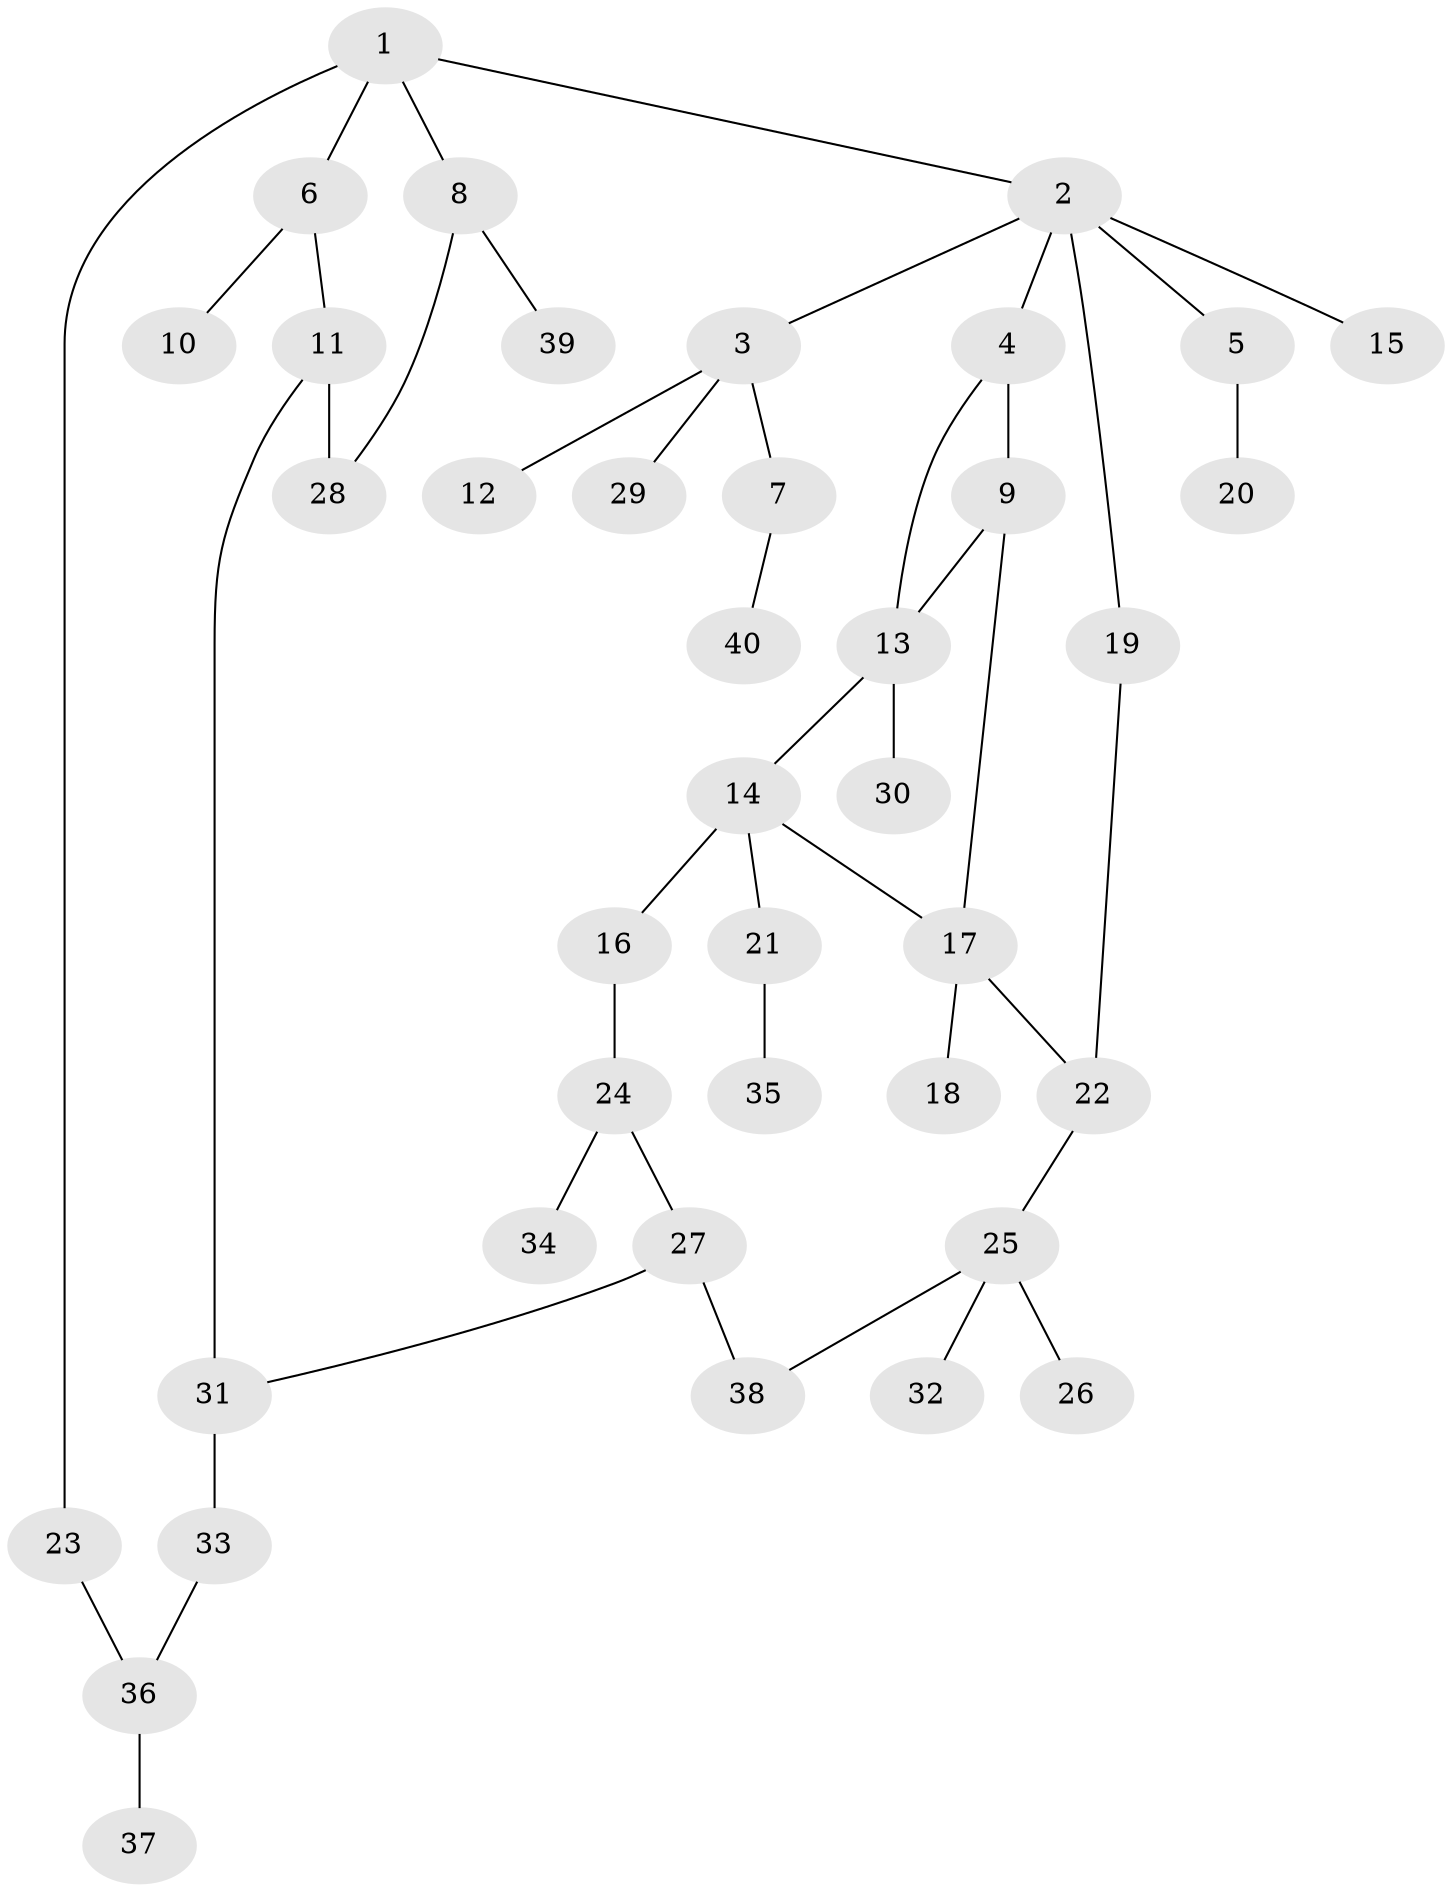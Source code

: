 // original degree distribution, {4: 0.10606060606060606, 7: 0.015151515151515152, 3: 0.21212121212121213, 2: 0.24242424242424243, 1: 0.3939393939393939, 5: 0.015151515151515152, 6: 0.015151515151515152}
// Generated by graph-tools (version 1.1) at 2025/49/03/04/25 22:49:12]
// undirected, 40 vertices, 46 edges
graph export_dot {
  node [color=gray90,style=filled];
  1;
  2;
  3;
  4;
  5;
  6;
  7;
  8;
  9;
  10;
  11;
  12;
  13;
  14;
  15;
  16;
  17;
  18;
  19;
  20;
  21;
  22;
  23;
  24;
  25;
  26;
  27;
  28;
  29;
  30;
  31;
  32;
  33;
  34;
  35;
  36;
  37;
  38;
  39;
  40;
  1 -- 2 [weight=1.0];
  1 -- 6 [weight=1.0];
  1 -- 8 [weight=1.0];
  1 -- 23 [weight=1.0];
  2 -- 3 [weight=1.0];
  2 -- 4 [weight=1.0];
  2 -- 5 [weight=1.0];
  2 -- 15 [weight=1.0];
  2 -- 19 [weight=1.0];
  3 -- 7 [weight=1.0];
  3 -- 12 [weight=1.0];
  3 -- 29 [weight=1.0];
  4 -- 9 [weight=1.0];
  4 -- 13 [weight=1.0];
  5 -- 20 [weight=1.0];
  6 -- 10 [weight=1.0];
  6 -- 11 [weight=1.0];
  7 -- 40 [weight=1.0];
  8 -- 28 [weight=1.0];
  8 -- 39 [weight=1.0];
  9 -- 13 [weight=1.0];
  9 -- 17 [weight=1.0];
  11 -- 28 [weight=1.0];
  11 -- 31 [weight=1.0];
  13 -- 14 [weight=1.0];
  13 -- 30 [weight=2.0];
  14 -- 16 [weight=1.0];
  14 -- 17 [weight=1.0];
  14 -- 21 [weight=1.0];
  16 -- 24 [weight=1.0];
  17 -- 18 [weight=1.0];
  17 -- 22 [weight=1.0];
  19 -- 22 [weight=1.0];
  21 -- 35 [weight=1.0];
  22 -- 25 [weight=1.0];
  23 -- 36 [weight=1.0];
  24 -- 27 [weight=1.0];
  24 -- 34 [weight=1.0];
  25 -- 26 [weight=1.0];
  25 -- 32 [weight=1.0];
  25 -- 38 [weight=1.0];
  27 -- 31 [weight=1.0];
  27 -- 38 [weight=1.0];
  31 -- 33 [weight=1.0];
  33 -- 36 [weight=1.0];
  36 -- 37 [weight=1.0];
}
